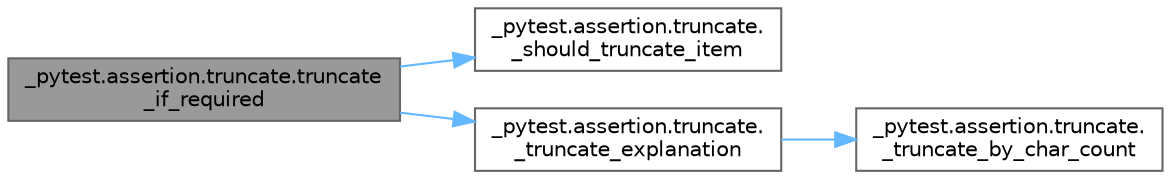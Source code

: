 digraph "_pytest.assertion.truncate.truncate_if_required"
{
 // LATEX_PDF_SIZE
  bgcolor="transparent";
  edge [fontname=Helvetica,fontsize=10,labelfontname=Helvetica,labelfontsize=10];
  node [fontname=Helvetica,fontsize=10,shape=box,height=0.2,width=0.4];
  rankdir="LR";
  Node1 [id="Node000001",label="_pytest.assertion.truncate.truncate\l_if_required",height=0.2,width=0.4,color="gray40", fillcolor="grey60", style="filled", fontcolor="black",tooltip=" "];
  Node1 -> Node2 [id="edge1_Node000001_Node000002",color="steelblue1",style="solid",tooltip=" "];
  Node2 [id="Node000002",label="_pytest.assertion.truncate.\l_should_truncate_item",height=0.2,width=0.4,color="grey40", fillcolor="white", style="filled",URL="$namespace__pytest_1_1assertion_1_1truncate.html#a1de5fc59db461fb668b4476fb93f041f",tooltip=" "];
  Node1 -> Node3 [id="edge2_Node000001_Node000003",color="steelblue1",style="solid",tooltip=" "];
  Node3 [id="Node000003",label="_pytest.assertion.truncate.\l_truncate_explanation",height=0.2,width=0.4,color="grey40", fillcolor="white", style="filled",URL="$namespace__pytest_1_1assertion_1_1truncate.html#aacdcf7898b99630dc4a0fa3c8b583826",tooltip=" "];
  Node3 -> Node4 [id="edge3_Node000003_Node000004",color="steelblue1",style="solid",tooltip=" "];
  Node4 [id="Node000004",label="_pytest.assertion.truncate.\l_truncate_by_char_count",height=0.2,width=0.4,color="grey40", fillcolor="white", style="filled",URL="$namespace__pytest_1_1assertion_1_1truncate.html#aa6e38eeb409f62c786a1c1f1369358e9",tooltip=" "];
}
